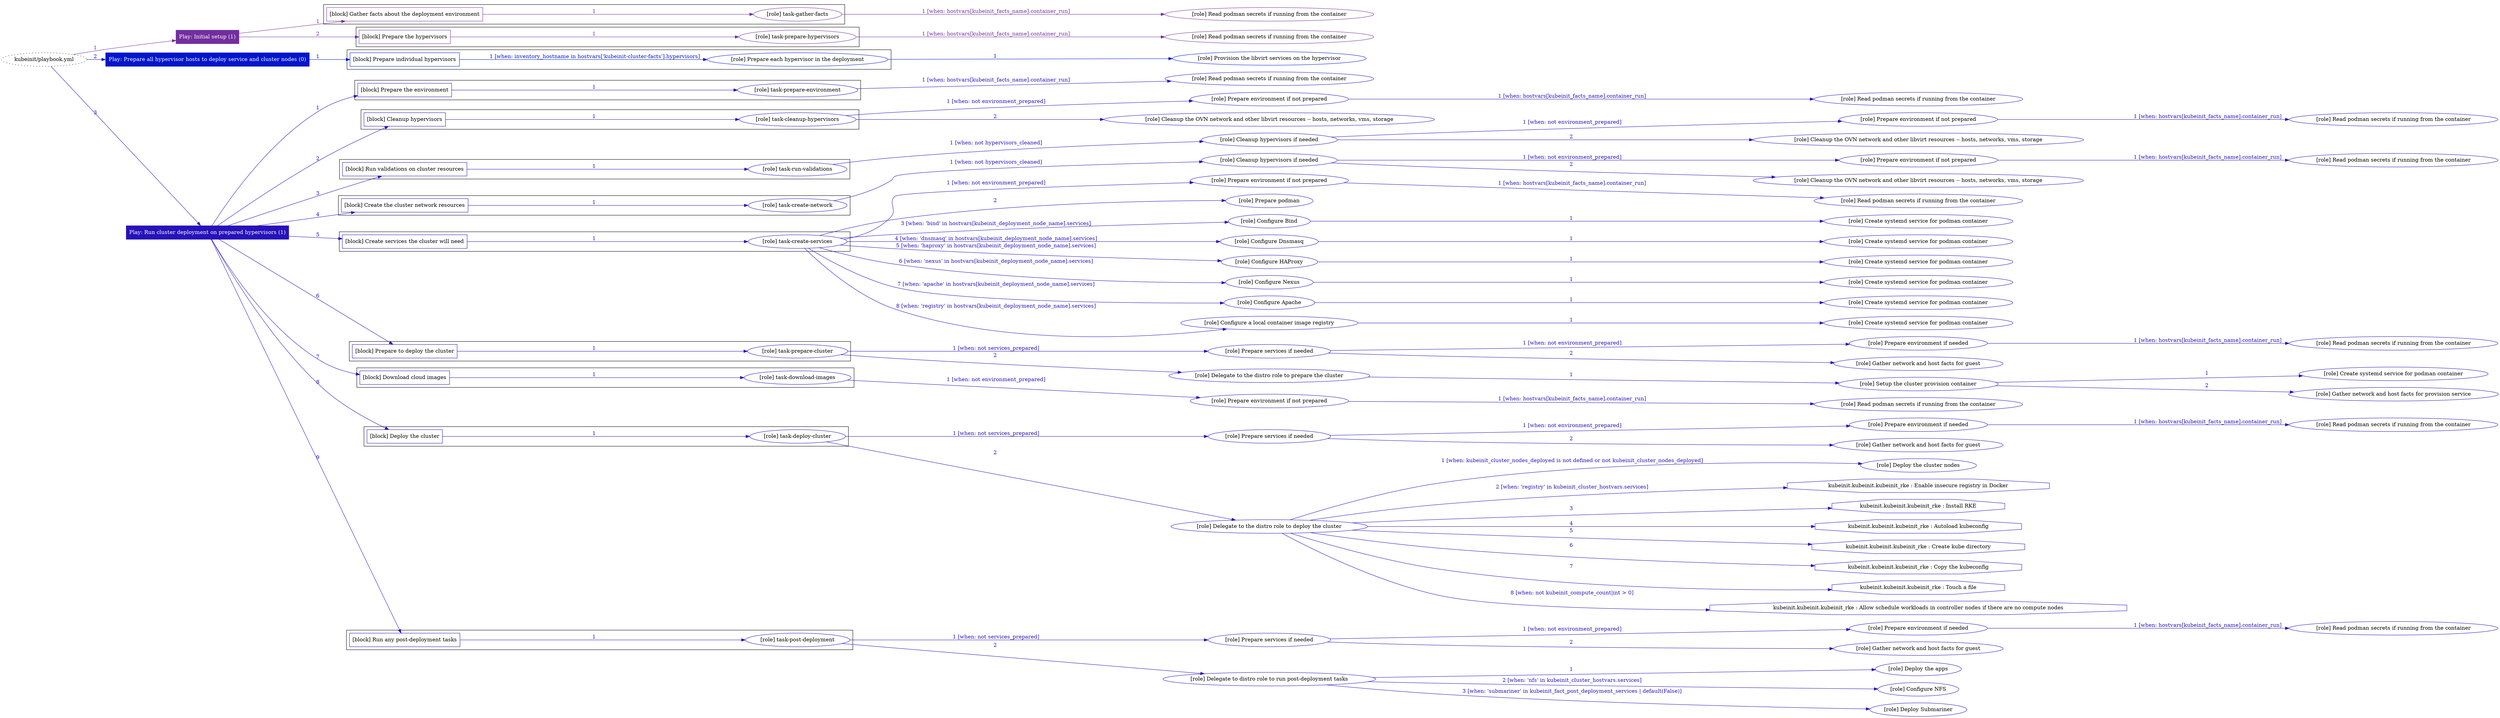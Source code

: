 digraph {
	graph [concentrate=true ordering=in rankdir=LR ratio=fill]
	edge [esep=5 sep=10]
	"kubeinit/playbook.yml" [id=root_node style=dotted]
	play_6597a499 [label="Play: Initial setup (1)" color="#722e9e" fontcolor="#ffffff" id=play_6597a499 shape=box style=filled tooltip=localhost]
	"kubeinit/playbook.yml" -> play_6597a499 [label="1 " color="#722e9e" fontcolor="#722e9e" id=edge_523f4887 labeltooltip="1 " tooltip="1 "]
	subgraph "Read podman secrets if running from the container" {
		role_7134ef2a [label="[role] Read podman secrets if running from the container" color="#722e9e" id=role_7134ef2a tooltip="Read podman secrets if running from the container"]
	}
	subgraph "task-gather-facts" {
		role_6787f0b6 [label="[role] task-gather-facts" color="#722e9e" id=role_6787f0b6 tooltip="task-gather-facts"]
		role_6787f0b6 -> role_7134ef2a [label="1 [when: hostvars[kubeinit_facts_name].container_run]" color="#722e9e" fontcolor="#722e9e" id=edge_45fca65e labeltooltip="1 [when: hostvars[kubeinit_facts_name].container_run]" tooltip="1 [when: hostvars[kubeinit_facts_name].container_run]"]
	}
	subgraph "Read podman secrets if running from the container" {
		role_ebf87f45 [label="[role] Read podman secrets if running from the container" color="#722e9e" id=role_ebf87f45 tooltip="Read podman secrets if running from the container"]
	}
	subgraph "task-prepare-hypervisors" {
		role_da4cf23d [label="[role] task-prepare-hypervisors" color="#722e9e" id=role_da4cf23d tooltip="task-prepare-hypervisors"]
		role_da4cf23d -> role_ebf87f45 [label="1 [when: hostvars[kubeinit_facts_name].container_run]" color="#722e9e" fontcolor="#722e9e" id=edge_952814e2 labeltooltip="1 [when: hostvars[kubeinit_facts_name].container_run]" tooltip="1 [when: hostvars[kubeinit_facts_name].container_run]"]
	}
	subgraph "Play: Initial setup (1)" {
		play_6597a499 -> block_113f8bc7 [label=1 color="#722e9e" fontcolor="#722e9e" id=edge_8eb3a63d labeltooltip=1 tooltip=1]
		subgraph cluster_block_113f8bc7 {
			block_113f8bc7 [label="[block] Gather facts about the deployment environment" color="#722e9e" id=block_113f8bc7 labeltooltip="Gather facts about the deployment environment" shape=box tooltip="Gather facts about the deployment environment"]
			block_113f8bc7 -> role_6787f0b6 [label="1 " color="#722e9e" fontcolor="#722e9e" id=edge_d2f2fb84 labeltooltip="1 " tooltip="1 "]
		}
		play_6597a499 -> block_2b5291bc [label=2 color="#722e9e" fontcolor="#722e9e" id=edge_c0da82b7 labeltooltip=2 tooltip=2]
		subgraph cluster_block_2b5291bc {
			block_2b5291bc [label="[block] Prepare the hypervisors" color="#722e9e" id=block_2b5291bc labeltooltip="Prepare the hypervisors" shape=box tooltip="Prepare the hypervisors"]
			block_2b5291bc -> role_da4cf23d [label="1 " color="#722e9e" fontcolor="#722e9e" id=edge_20f6a4ac labeltooltip="1 " tooltip="1 "]
		}
	}
	play_910e2bd6 [label="Play: Prepare all hypervisor hosts to deploy service and cluster nodes (0)" color="#0116cb" fontcolor="#ffffff" id=play_910e2bd6 shape=box style=filled tooltip="Play: Prepare all hypervisor hosts to deploy service and cluster nodes (0)"]
	"kubeinit/playbook.yml" -> play_910e2bd6 [label="2 " color="#0116cb" fontcolor="#0116cb" id=edge_f29deb35 labeltooltip="2 " tooltip="2 "]
	subgraph "Provision the libvirt services on the hypervisor" {
		role_59b14441 [label="[role] Provision the libvirt services on the hypervisor" color="#0116cb" id=role_59b14441 tooltip="Provision the libvirt services on the hypervisor"]
	}
	subgraph "Prepare each hypervisor in the deployment" {
		role_97e882a6 [label="[role] Prepare each hypervisor in the deployment" color="#0116cb" id=role_97e882a6 tooltip="Prepare each hypervisor in the deployment"]
		role_97e882a6 -> role_59b14441 [label="1 " color="#0116cb" fontcolor="#0116cb" id=edge_4bee8249 labeltooltip="1 " tooltip="1 "]
	}
	subgraph "Play: Prepare all hypervisor hosts to deploy service and cluster nodes (0)" {
		play_910e2bd6 -> block_52558bbc [label=1 color="#0116cb" fontcolor="#0116cb" id=edge_e92837d8 labeltooltip=1 tooltip=1]
		subgraph cluster_block_52558bbc {
			block_52558bbc [label="[block] Prepare individual hypervisors" color="#0116cb" id=block_52558bbc labeltooltip="Prepare individual hypervisors" shape=box tooltip="Prepare individual hypervisors"]
			block_52558bbc -> role_97e882a6 [label="1 [when: inventory_hostname in hostvars['kubeinit-cluster-facts'].hypervisors]" color="#0116cb" fontcolor="#0116cb" id=edge_a7382888 labeltooltip="1 [when: inventory_hostname in hostvars['kubeinit-cluster-facts'].hypervisors]" tooltip="1 [when: inventory_hostname in hostvars['kubeinit-cluster-facts'].hypervisors]"]
		}
	}
	play_523d998b [label="Play: Run cluster deployment on prepared hypervisors (1)" color="#2712ba" fontcolor="#ffffff" id=play_523d998b shape=box style=filled tooltip=localhost]
	"kubeinit/playbook.yml" -> play_523d998b [label="3 " color="#2712ba" fontcolor="#2712ba" id=edge_9d4a0599 labeltooltip="3 " tooltip="3 "]
	subgraph "Read podman secrets if running from the container" {
		role_f47a6c91 [label="[role] Read podman secrets if running from the container" color="#2712ba" id=role_f47a6c91 tooltip="Read podman secrets if running from the container"]
	}
	subgraph "task-prepare-environment" {
		role_dec00960 [label="[role] task-prepare-environment" color="#2712ba" id=role_dec00960 tooltip="task-prepare-environment"]
		role_dec00960 -> role_f47a6c91 [label="1 [when: hostvars[kubeinit_facts_name].container_run]" color="#2712ba" fontcolor="#2712ba" id=edge_e8373783 labeltooltip="1 [when: hostvars[kubeinit_facts_name].container_run]" tooltip="1 [when: hostvars[kubeinit_facts_name].container_run]"]
	}
	subgraph "Read podman secrets if running from the container" {
		role_1d036515 [label="[role] Read podman secrets if running from the container" color="#2712ba" id=role_1d036515 tooltip="Read podman secrets if running from the container"]
	}
	subgraph "Prepare environment if not prepared" {
		role_2fc619db [label="[role] Prepare environment if not prepared" color="#2712ba" id=role_2fc619db tooltip="Prepare environment if not prepared"]
		role_2fc619db -> role_1d036515 [label="1 [when: hostvars[kubeinit_facts_name].container_run]" color="#2712ba" fontcolor="#2712ba" id=edge_50453526 labeltooltip="1 [when: hostvars[kubeinit_facts_name].container_run]" tooltip="1 [when: hostvars[kubeinit_facts_name].container_run]"]
	}
	subgraph "Cleanup the OVN network and other libvirt resources -- hosts, networks, vms, storage" {
		role_dda08dc0 [label="[role] Cleanup the OVN network and other libvirt resources -- hosts, networks, vms, storage" color="#2712ba" id=role_dda08dc0 tooltip="Cleanup the OVN network and other libvirt resources -- hosts, networks, vms, storage"]
	}
	subgraph "task-cleanup-hypervisors" {
		role_4cbfda97 [label="[role] task-cleanup-hypervisors" color="#2712ba" id=role_4cbfda97 tooltip="task-cleanup-hypervisors"]
		role_4cbfda97 -> role_2fc619db [label="1 [when: not environment_prepared]" color="#2712ba" fontcolor="#2712ba" id=edge_bf813bbd labeltooltip="1 [when: not environment_prepared]" tooltip="1 [when: not environment_prepared]"]
		role_4cbfda97 -> role_dda08dc0 [label="2 " color="#2712ba" fontcolor="#2712ba" id=edge_76933514 labeltooltip="2 " tooltip="2 "]
	}
	subgraph "Read podman secrets if running from the container" {
		role_50782203 [label="[role] Read podman secrets if running from the container" color="#2712ba" id=role_50782203 tooltip="Read podman secrets if running from the container"]
	}
	subgraph "Prepare environment if not prepared" {
		role_4c8f49b7 [label="[role] Prepare environment if not prepared" color="#2712ba" id=role_4c8f49b7 tooltip="Prepare environment if not prepared"]
		role_4c8f49b7 -> role_50782203 [label="1 [when: hostvars[kubeinit_facts_name].container_run]" color="#2712ba" fontcolor="#2712ba" id=edge_718dc596 labeltooltip="1 [when: hostvars[kubeinit_facts_name].container_run]" tooltip="1 [when: hostvars[kubeinit_facts_name].container_run]"]
	}
	subgraph "Cleanup the OVN network and other libvirt resources -- hosts, networks, vms, storage" {
		role_edccc82c [label="[role] Cleanup the OVN network and other libvirt resources -- hosts, networks, vms, storage" color="#2712ba" id=role_edccc82c tooltip="Cleanup the OVN network and other libvirt resources -- hosts, networks, vms, storage"]
	}
	subgraph "Cleanup hypervisors if needed" {
		role_c7fce280 [label="[role] Cleanup hypervisors if needed" color="#2712ba" id=role_c7fce280 tooltip="Cleanup hypervisors if needed"]
		role_c7fce280 -> role_4c8f49b7 [label="1 [when: not environment_prepared]" color="#2712ba" fontcolor="#2712ba" id=edge_3ad73f56 labeltooltip="1 [when: not environment_prepared]" tooltip="1 [when: not environment_prepared]"]
		role_c7fce280 -> role_edccc82c [label="2 " color="#2712ba" fontcolor="#2712ba" id=edge_23f68941 labeltooltip="2 " tooltip="2 "]
	}
	subgraph "task-run-validations" {
		role_e822e574 [label="[role] task-run-validations" color="#2712ba" id=role_e822e574 tooltip="task-run-validations"]
		role_e822e574 -> role_c7fce280 [label="1 [when: not hypervisors_cleaned]" color="#2712ba" fontcolor="#2712ba" id=edge_5f2d15c0 labeltooltip="1 [when: not hypervisors_cleaned]" tooltip="1 [when: not hypervisors_cleaned]"]
	}
	subgraph "Read podman secrets if running from the container" {
		role_4d8b7c34 [label="[role] Read podman secrets if running from the container" color="#2712ba" id=role_4d8b7c34 tooltip="Read podman secrets if running from the container"]
	}
	subgraph "Prepare environment if not prepared" {
		role_9cc08e53 [label="[role] Prepare environment if not prepared" color="#2712ba" id=role_9cc08e53 tooltip="Prepare environment if not prepared"]
		role_9cc08e53 -> role_4d8b7c34 [label="1 [when: hostvars[kubeinit_facts_name].container_run]" color="#2712ba" fontcolor="#2712ba" id=edge_ef00a331 labeltooltip="1 [when: hostvars[kubeinit_facts_name].container_run]" tooltip="1 [when: hostvars[kubeinit_facts_name].container_run]"]
	}
	subgraph "Cleanup the OVN network and other libvirt resources -- hosts, networks, vms, storage" {
		role_62966eb9 [label="[role] Cleanup the OVN network and other libvirt resources -- hosts, networks, vms, storage" color="#2712ba" id=role_62966eb9 tooltip="Cleanup the OVN network and other libvirt resources -- hosts, networks, vms, storage"]
	}
	subgraph "Cleanup hypervisors if needed" {
		role_8670ce82 [label="[role] Cleanup hypervisors if needed" color="#2712ba" id=role_8670ce82 tooltip="Cleanup hypervisors if needed"]
		role_8670ce82 -> role_9cc08e53 [label="1 [when: not environment_prepared]" color="#2712ba" fontcolor="#2712ba" id=edge_25b93c29 labeltooltip="1 [when: not environment_prepared]" tooltip="1 [when: not environment_prepared]"]
		role_8670ce82 -> role_62966eb9 [label="2 " color="#2712ba" fontcolor="#2712ba" id=edge_420eba99 labeltooltip="2 " tooltip="2 "]
	}
	subgraph "task-create-network" {
		role_54fb3d8e [label="[role] task-create-network" color="#2712ba" id=role_54fb3d8e tooltip="task-create-network"]
		role_54fb3d8e -> role_8670ce82 [label="1 [when: not hypervisors_cleaned]" color="#2712ba" fontcolor="#2712ba" id=edge_f4cb6f9a labeltooltip="1 [when: not hypervisors_cleaned]" tooltip="1 [when: not hypervisors_cleaned]"]
	}
	subgraph "Read podman secrets if running from the container" {
		role_95672b3f [label="[role] Read podman secrets if running from the container" color="#2712ba" id=role_95672b3f tooltip="Read podman secrets if running from the container"]
	}
	subgraph "Prepare environment if not prepared" {
		role_9d0062cc [label="[role] Prepare environment if not prepared" color="#2712ba" id=role_9d0062cc tooltip="Prepare environment if not prepared"]
		role_9d0062cc -> role_95672b3f [label="1 [when: hostvars[kubeinit_facts_name].container_run]" color="#2712ba" fontcolor="#2712ba" id=edge_85441e40 labeltooltip="1 [when: hostvars[kubeinit_facts_name].container_run]" tooltip="1 [when: hostvars[kubeinit_facts_name].container_run]"]
	}
	subgraph "Prepare podman" {
		role_c375bc8e [label="[role] Prepare podman" color="#2712ba" id=role_c375bc8e tooltip="Prepare podman"]
	}
	subgraph "Create systemd service for podman container" {
		role_0c36031e [label="[role] Create systemd service for podman container" color="#2712ba" id=role_0c36031e tooltip="Create systemd service for podman container"]
	}
	subgraph "Configure Bind" {
		role_561d0793 [label="[role] Configure Bind" color="#2712ba" id=role_561d0793 tooltip="Configure Bind"]
		role_561d0793 -> role_0c36031e [label="1 " color="#2712ba" fontcolor="#2712ba" id=edge_63482bed labeltooltip="1 " tooltip="1 "]
	}
	subgraph "Create systemd service for podman container" {
		role_333eb9dd [label="[role] Create systemd service for podman container" color="#2712ba" id=role_333eb9dd tooltip="Create systemd service for podman container"]
	}
	subgraph "Configure Dnsmasq" {
		role_382b291f [label="[role] Configure Dnsmasq" color="#2712ba" id=role_382b291f tooltip="Configure Dnsmasq"]
		role_382b291f -> role_333eb9dd [label="1 " color="#2712ba" fontcolor="#2712ba" id=edge_4787cb51 labeltooltip="1 " tooltip="1 "]
	}
	subgraph "Create systemd service for podman container" {
		role_db30ac03 [label="[role] Create systemd service for podman container" color="#2712ba" id=role_db30ac03 tooltip="Create systemd service for podman container"]
	}
	subgraph "Configure HAProxy" {
		role_f03dd6af [label="[role] Configure HAProxy" color="#2712ba" id=role_f03dd6af tooltip="Configure HAProxy"]
		role_f03dd6af -> role_db30ac03 [label="1 " color="#2712ba" fontcolor="#2712ba" id=edge_2889568b labeltooltip="1 " tooltip="1 "]
	}
	subgraph "Create systemd service for podman container" {
		role_f2e5c6a1 [label="[role] Create systemd service for podman container" color="#2712ba" id=role_f2e5c6a1 tooltip="Create systemd service for podman container"]
	}
	subgraph "Configure Nexus" {
		role_0a38e49e [label="[role] Configure Nexus" color="#2712ba" id=role_0a38e49e tooltip="Configure Nexus"]
		role_0a38e49e -> role_f2e5c6a1 [label="1 " color="#2712ba" fontcolor="#2712ba" id=edge_6525aeff labeltooltip="1 " tooltip="1 "]
	}
	subgraph "Create systemd service for podman container" {
		role_f1a0562c [label="[role] Create systemd service for podman container" color="#2712ba" id=role_f1a0562c tooltip="Create systemd service for podman container"]
	}
	subgraph "Configure Apache" {
		role_6ad66640 [label="[role] Configure Apache" color="#2712ba" id=role_6ad66640 tooltip="Configure Apache"]
		role_6ad66640 -> role_f1a0562c [label="1 " color="#2712ba" fontcolor="#2712ba" id=edge_a9510c6c labeltooltip="1 " tooltip="1 "]
	}
	subgraph "Create systemd service for podman container" {
		role_c3ca2024 [label="[role] Create systemd service for podman container" color="#2712ba" id=role_c3ca2024 tooltip="Create systemd service for podman container"]
	}
	subgraph "Configure a local container image registry" {
		role_245f77e8 [label="[role] Configure a local container image registry" color="#2712ba" id=role_245f77e8 tooltip="Configure a local container image registry"]
		role_245f77e8 -> role_c3ca2024 [label="1 " color="#2712ba" fontcolor="#2712ba" id=edge_c1f71a2b labeltooltip="1 " tooltip="1 "]
	}
	subgraph "task-create-services" {
		role_4d4519b7 [label="[role] task-create-services" color="#2712ba" id=role_4d4519b7 tooltip="task-create-services"]
		role_4d4519b7 -> role_9d0062cc [label="1 [when: not environment_prepared]" color="#2712ba" fontcolor="#2712ba" id=edge_9bc16458 labeltooltip="1 [when: not environment_prepared]" tooltip="1 [when: not environment_prepared]"]
		role_4d4519b7 -> role_c375bc8e [label="2 " color="#2712ba" fontcolor="#2712ba" id=edge_4b16a19f labeltooltip="2 " tooltip="2 "]
		role_4d4519b7 -> role_561d0793 [label="3 [when: 'bind' in hostvars[kubeinit_deployment_node_name].services]" color="#2712ba" fontcolor="#2712ba" id=edge_05ea5cc6 labeltooltip="3 [when: 'bind' in hostvars[kubeinit_deployment_node_name].services]" tooltip="3 [when: 'bind' in hostvars[kubeinit_deployment_node_name].services]"]
		role_4d4519b7 -> role_382b291f [label="4 [when: 'dnsmasq' in hostvars[kubeinit_deployment_node_name].services]" color="#2712ba" fontcolor="#2712ba" id=edge_7365e978 labeltooltip="4 [when: 'dnsmasq' in hostvars[kubeinit_deployment_node_name].services]" tooltip="4 [when: 'dnsmasq' in hostvars[kubeinit_deployment_node_name].services]"]
		role_4d4519b7 -> role_f03dd6af [label="5 [when: 'haproxy' in hostvars[kubeinit_deployment_node_name].services]" color="#2712ba" fontcolor="#2712ba" id=edge_3c7be345 labeltooltip="5 [when: 'haproxy' in hostvars[kubeinit_deployment_node_name].services]" tooltip="5 [when: 'haproxy' in hostvars[kubeinit_deployment_node_name].services]"]
		role_4d4519b7 -> role_0a38e49e [label="6 [when: 'nexus' in hostvars[kubeinit_deployment_node_name].services]" color="#2712ba" fontcolor="#2712ba" id=edge_864bdd2a labeltooltip="6 [when: 'nexus' in hostvars[kubeinit_deployment_node_name].services]" tooltip="6 [when: 'nexus' in hostvars[kubeinit_deployment_node_name].services]"]
		role_4d4519b7 -> role_6ad66640 [label="7 [when: 'apache' in hostvars[kubeinit_deployment_node_name].services]" color="#2712ba" fontcolor="#2712ba" id=edge_4a0f200f labeltooltip="7 [when: 'apache' in hostvars[kubeinit_deployment_node_name].services]" tooltip="7 [when: 'apache' in hostvars[kubeinit_deployment_node_name].services]"]
		role_4d4519b7 -> role_245f77e8 [label="8 [when: 'registry' in hostvars[kubeinit_deployment_node_name].services]" color="#2712ba" fontcolor="#2712ba" id=edge_16de3293 labeltooltip="8 [when: 'registry' in hostvars[kubeinit_deployment_node_name].services]" tooltip="8 [when: 'registry' in hostvars[kubeinit_deployment_node_name].services]"]
	}
	subgraph "Read podman secrets if running from the container" {
		role_6c24402f [label="[role] Read podman secrets if running from the container" color="#2712ba" id=role_6c24402f tooltip="Read podman secrets if running from the container"]
	}
	subgraph "Prepare environment if needed" {
		role_3f3c2106 [label="[role] Prepare environment if needed" color="#2712ba" id=role_3f3c2106 tooltip="Prepare environment if needed"]
		role_3f3c2106 -> role_6c24402f [label="1 [when: hostvars[kubeinit_facts_name].container_run]" color="#2712ba" fontcolor="#2712ba" id=edge_688c938d labeltooltip="1 [when: hostvars[kubeinit_facts_name].container_run]" tooltip="1 [when: hostvars[kubeinit_facts_name].container_run]"]
	}
	subgraph "Gather network and host facts for guest" {
		role_1208a316 [label="[role] Gather network and host facts for guest" color="#2712ba" id=role_1208a316 tooltip="Gather network and host facts for guest"]
	}
	subgraph "Prepare services if needed" {
		role_b3d96240 [label="[role] Prepare services if needed" color="#2712ba" id=role_b3d96240 tooltip="Prepare services if needed"]
		role_b3d96240 -> role_3f3c2106 [label="1 [when: not environment_prepared]" color="#2712ba" fontcolor="#2712ba" id=edge_44ef0cf3 labeltooltip="1 [when: not environment_prepared]" tooltip="1 [when: not environment_prepared]"]
		role_b3d96240 -> role_1208a316 [label="2 " color="#2712ba" fontcolor="#2712ba" id=edge_53cf83d3 labeltooltip="2 " tooltip="2 "]
	}
	subgraph "Create systemd service for podman container" {
		role_f3329aea [label="[role] Create systemd service for podman container" color="#2712ba" id=role_f3329aea tooltip="Create systemd service for podman container"]
	}
	subgraph "Gather network and host facts for provision service" {
		role_bd98640a [label="[role] Gather network and host facts for provision service" color="#2712ba" id=role_bd98640a tooltip="Gather network and host facts for provision service"]
	}
	subgraph "Setup the cluster provision container" {
		role_6459614c [label="[role] Setup the cluster provision container" color="#2712ba" id=role_6459614c tooltip="Setup the cluster provision container"]
		role_6459614c -> role_f3329aea [label="1 " color="#2712ba" fontcolor="#2712ba" id=edge_922ccc5d labeltooltip="1 " tooltip="1 "]
		role_6459614c -> role_bd98640a [label="2 " color="#2712ba" fontcolor="#2712ba" id=edge_f66a38b4 labeltooltip="2 " tooltip="2 "]
	}
	subgraph "Delegate to the distro role to prepare the cluster" {
		role_0e595d3d [label="[role] Delegate to the distro role to prepare the cluster" color="#2712ba" id=role_0e595d3d tooltip="Delegate to the distro role to prepare the cluster"]
		role_0e595d3d -> role_6459614c [label="1 " color="#2712ba" fontcolor="#2712ba" id=edge_7a591d2b labeltooltip="1 " tooltip="1 "]
	}
	subgraph "task-prepare-cluster" {
		role_b6fc1689 [label="[role] task-prepare-cluster" color="#2712ba" id=role_b6fc1689 tooltip="task-prepare-cluster"]
		role_b6fc1689 -> role_b3d96240 [label="1 [when: not services_prepared]" color="#2712ba" fontcolor="#2712ba" id=edge_03b6f786 labeltooltip="1 [when: not services_prepared]" tooltip="1 [when: not services_prepared]"]
		role_b6fc1689 -> role_0e595d3d [label="2 " color="#2712ba" fontcolor="#2712ba" id=edge_d46ec169 labeltooltip="2 " tooltip="2 "]
	}
	subgraph "Read podman secrets if running from the container" {
		role_2f2392cc [label="[role] Read podman secrets if running from the container" color="#2712ba" id=role_2f2392cc tooltip="Read podman secrets if running from the container"]
	}
	subgraph "Prepare environment if not prepared" {
		role_98c79b7c [label="[role] Prepare environment if not prepared" color="#2712ba" id=role_98c79b7c tooltip="Prepare environment if not prepared"]
		role_98c79b7c -> role_2f2392cc [label="1 [when: hostvars[kubeinit_facts_name].container_run]" color="#2712ba" fontcolor="#2712ba" id=edge_8dfb0249 labeltooltip="1 [when: hostvars[kubeinit_facts_name].container_run]" tooltip="1 [when: hostvars[kubeinit_facts_name].container_run]"]
	}
	subgraph "task-download-images" {
		role_0a433fa4 [label="[role] task-download-images" color="#2712ba" id=role_0a433fa4 tooltip="task-download-images"]
		role_0a433fa4 -> role_98c79b7c [label="1 [when: not environment_prepared]" color="#2712ba" fontcolor="#2712ba" id=edge_6efefd8f labeltooltip="1 [when: not environment_prepared]" tooltip="1 [when: not environment_prepared]"]
	}
	subgraph "Read podman secrets if running from the container" {
		role_76b231b0 [label="[role] Read podman secrets if running from the container" color="#2712ba" id=role_76b231b0 tooltip="Read podman secrets if running from the container"]
	}
	subgraph "Prepare environment if needed" {
		role_3e892951 [label="[role] Prepare environment if needed" color="#2712ba" id=role_3e892951 tooltip="Prepare environment if needed"]
		role_3e892951 -> role_76b231b0 [label="1 [when: hostvars[kubeinit_facts_name].container_run]" color="#2712ba" fontcolor="#2712ba" id=edge_ca78f46d labeltooltip="1 [when: hostvars[kubeinit_facts_name].container_run]" tooltip="1 [when: hostvars[kubeinit_facts_name].container_run]"]
	}
	subgraph "Gather network and host facts for guest" {
		role_7a29347d [label="[role] Gather network and host facts for guest" color="#2712ba" id=role_7a29347d tooltip="Gather network and host facts for guest"]
	}
	subgraph "Prepare services if needed" {
		role_ede2399d [label="[role] Prepare services if needed" color="#2712ba" id=role_ede2399d tooltip="Prepare services if needed"]
		role_ede2399d -> role_3e892951 [label="1 [when: not environment_prepared]" color="#2712ba" fontcolor="#2712ba" id=edge_7e6c7163 labeltooltip="1 [when: not environment_prepared]" tooltip="1 [when: not environment_prepared]"]
		role_ede2399d -> role_7a29347d [label="2 " color="#2712ba" fontcolor="#2712ba" id=edge_3599d7ba labeltooltip="2 " tooltip="2 "]
	}
	subgraph "Deploy the cluster nodes" {
		role_e77377f7 [label="[role] Deploy the cluster nodes" color="#2712ba" id=role_e77377f7 tooltip="Deploy the cluster nodes"]
	}
	subgraph "Delegate to the distro role to deploy the cluster" {
		role_45253f1e [label="[role] Delegate to the distro role to deploy the cluster" color="#2712ba" id=role_45253f1e tooltip="Delegate to the distro role to deploy the cluster"]
		role_45253f1e -> role_e77377f7 [label="1 [when: kubeinit_cluster_nodes_deployed is not defined or not kubeinit_cluster_nodes_deployed]" color="#2712ba" fontcolor="#2712ba" id=edge_be9d0ec4 labeltooltip="1 [when: kubeinit_cluster_nodes_deployed is not defined or not kubeinit_cluster_nodes_deployed]" tooltip="1 [when: kubeinit_cluster_nodes_deployed is not defined or not kubeinit_cluster_nodes_deployed]"]
		task_3837bb12 [label="kubeinit.kubeinit.kubeinit_rke : Enable insecure registry in Docker" color="#2712ba" id=task_3837bb12 shape=octagon tooltip="kubeinit.kubeinit.kubeinit_rke : Enable insecure registry in Docker"]
		role_45253f1e -> task_3837bb12 [label="2 [when: 'registry' in kubeinit_cluster_hostvars.services]" color="#2712ba" fontcolor="#2712ba" id=edge_df3bc421 labeltooltip="2 [when: 'registry' in kubeinit_cluster_hostvars.services]" tooltip="2 [when: 'registry' in kubeinit_cluster_hostvars.services]"]
		task_f9149057 [label="kubeinit.kubeinit.kubeinit_rke : Install RKE" color="#2712ba" id=task_f9149057 shape=octagon tooltip="kubeinit.kubeinit.kubeinit_rke : Install RKE"]
		role_45253f1e -> task_f9149057 [label="3 " color="#2712ba" fontcolor="#2712ba" id=edge_5062d0e4 labeltooltip="3 " tooltip="3 "]
		task_b7cb3fe3 [label="kubeinit.kubeinit.kubeinit_rke : Autoload kubeconfig" color="#2712ba" id=task_b7cb3fe3 shape=octagon tooltip="kubeinit.kubeinit.kubeinit_rke : Autoload kubeconfig"]
		role_45253f1e -> task_b7cb3fe3 [label="4 " color="#2712ba" fontcolor="#2712ba" id=edge_2321db1c labeltooltip="4 " tooltip="4 "]
		task_10aeb5a4 [label="kubeinit.kubeinit.kubeinit_rke : Create kube directory" color="#2712ba" id=task_10aeb5a4 shape=octagon tooltip="kubeinit.kubeinit.kubeinit_rke : Create kube directory"]
		role_45253f1e -> task_10aeb5a4 [label="5 " color="#2712ba" fontcolor="#2712ba" id=edge_18b0d3eb labeltooltip="5 " tooltip="5 "]
		task_5f1ea224 [label="kubeinit.kubeinit.kubeinit_rke : Copy the kubeconfig" color="#2712ba" id=task_5f1ea224 shape=octagon tooltip="kubeinit.kubeinit.kubeinit_rke : Copy the kubeconfig"]
		role_45253f1e -> task_5f1ea224 [label="6 " color="#2712ba" fontcolor="#2712ba" id=edge_e8132067 labeltooltip="6 " tooltip="6 "]
		task_1eb9f742 [label="kubeinit.kubeinit.kubeinit_rke : Touch a file" color="#2712ba" id=task_1eb9f742 shape=octagon tooltip="kubeinit.kubeinit.kubeinit_rke : Touch a file"]
		role_45253f1e -> task_1eb9f742 [label="7 " color="#2712ba" fontcolor="#2712ba" id=edge_e89b4d8c labeltooltip="7 " tooltip="7 "]
		task_95e77fdd [label="kubeinit.kubeinit.kubeinit_rke : Allow schedule workloads in controller nodes if there are no compute nodes" color="#2712ba" id=task_95e77fdd shape=octagon tooltip="kubeinit.kubeinit.kubeinit_rke : Allow schedule workloads in controller nodes if there are no compute nodes"]
		role_45253f1e -> task_95e77fdd [label="8 [when: not kubeinit_compute_count|int > 0]" color="#2712ba" fontcolor="#2712ba" id=edge_740c77c7 labeltooltip="8 [when: not kubeinit_compute_count|int > 0]" tooltip="8 [when: not kubeinit_compute_count|int > 0]"]
	}
	subgraph "task-deploy-cluster" {
		role_4e9f7896 [label="[role] task-deploy-cluster" color="#2712ba" id=role_4e9f7896 tooltip="task-deploy-cluster"]
		role_4e9f7896 -> role_ede2399d [label="1 [when: not services_prepared]" color="#2712ba" fontcolor="#2712ba" id=edge_86f7437d labeltooltip="1 [when: not services_prepared]" tooltip="1 [when: not services_prepared]"]
		role_4e9f7896 -> role_45253f1e [label="2 " color="#2712ba" fontcolor="#2712ba" id=edge_55840ac6 labeltooltip="2 " tooltip="2 "]
	}
	subgraph "Read podman secrets if running from the container" {
		role_a7ccba56 [label="[role] Read podman secrets if running from the container" color="#2712ba" id=role_a7ccba56 tooltip="Read podman secrets if running from the container"]
	}
	subgraph "Prepare environment if needed" {
		role_c4b47906 [label="[role] Prepare environment if needed" color="#2712ba" id=role_c4b47906 tooltip="Prepare environment if needed"]
		role_c4b47906 -> role_a7ccba56 [label="1 [when: hostvars[kubeinit_facts_name].container_run]" color="#2712ba" fontcolor="#2712ba" id=edge_b95ebfa6 labeltooltip="1 [when: hostvars[kubeinit_facts_name].container_run]" tooltip="1 [when: hostvars[kubeinit_facts_name].container_run]"]
	}
	subgraph "Gather network and host facts for guest" {
		role_d9b50076 [label="[role] Gather network and host facts for guest" color="#2712ba" id=role_d9b50076 tooltip="Gather network and host facts for guest"]
	}
	subgraph "Prepare services if needed" {
		role_86fda1b0 [label="[role] Prepare services if needed" color="#2712ba" id=role_86fda1b0 tooltip="Prepare services if needed"]
		role_86fda1b0 -> role_c4b47906 [label="1 [when: not environment_prepared]" color="#2712ba" fontcolor="#2712ba" id=edge_05837624 labeltooltip="1 [when: not environment_prepared]" tooltip="1 [when: not environment_prepared]"]
		role_86fda1b0 -> role_d9b50076 [label="2 " color="#2712ba" fontcolor="#2712ba" id=edge_892f20e7 labeltooltip="2 " tooltip="2 "]
	}
	subgraph "Deploy the apps" {
		role_ec18ceff [label="[role] Deploy the apps" color="#2712ba" id=role_ec18ceff tooltip="Deploy the apps"]
	}
	subgraph "Configure NFS" {
		role_31f55d9f [label="[role] Configure NFS" color="#2712ba" id=role_31f55d9f tooltip="Configure NFS"]
	}
	subgraph "Deploy Submariner" {
		role_7e01d39e [label="[role] Deploy Submariner" color="#2712ba" id=role_7e01d39e tooltip="Deploy Submariner"]
	}
	subgraph "Delegate to distro role to run post-deployment tasks" {
		role_4199b551 [label="[role] Delegate to distro role to run post-deployment tasks" color="#2712ba" id=role_4199b551 tooltip="Delegate to distro role to run post-deployment tasks"]
		role_4199b551 -> role_ec18ceff [label="1 " color="#2712ba" fontcolor="#2712ba" id=edge_953dc30f labeltooltip="1 " tooltip="1 "]
		role_4199b551 -> role_31f55d9f [label="2 [when: 'nfs' in kubeinit_cluster_hostvars.services]" color="#2712ba" fontcolor="#2712ba" id=edge_c0901404 labeltooltip="2 [when: 'nfs' in kubeinit_cluster_hostvars.services]" tooltip="2 [when: 'nfs' in kubeinit_cluster_hostvars.services]"]
		role_4199b551 -> role_7e01d39e [label="3 [when: 'submariner' in kubeinit_fact_post_deployment_services | default(False)]" color="#2712ba" fontcolor="#2712ba" id=edge_f1bc2e74 labeltooltip="3 [when: 'submariner' in kubeinit_fact_post_deployment_services | default(False)]" tooltip="3 [when: 'submariner' in kubeinit_fact_post_deployment_services | default(False)]"]
	}
	subgraph "task-post-deployment" {
		role_c6b54b79 [label="[role] task-post-deployment" color="#2712ba" id=role_c6b54b79 tooltip="task-post-deployment"]
		role_c6b54b79 -> role_86fda1b0 [label="1 [when: not services_prepared]" color="#2712ba" fontcolor="#2712ba" id=edge_94a25fdd labeltooltip="1 [when: not services_prepared]" tooltip="1 [when: not services_prepared]"]
		role_c6b54b79 -> role_4199b551 [label="2 " color="#2712ba" fontcolor="#2712ba" id=edge_1e917999 labeltooltip="2 " tooltip="2 "]
	}
	subgraph "Play: Run cluster deployment on prepared hypervisors (1)" {
		play_523d998b -> block_0afc8392 [label=1 color="#2712ba" fontcolor="#2712ba" id=edge_e8b559d0 labeltooltip=1 tooltip=1]
		subgraph cluster_block_0afc8392 {
			block_0afc8392 [label="[block] Prepare the environment" color="#2712ba" id=block_0afc8392 labeltooltip="Prepare the environment" shape=box tooltip="Prepare the environment"]
			block_0afc8392 -> role_dec00960 [label="1 " color="#2712ba" fontcolor="#2712ba" id=edge_0e1ec70e labeltooltip="1 " tooltip="1 "]
		}
		play_523d998b -> block_80d3464d [label=2 color="#2712ba" fontcolor="#2712ba" id=edge_e960eb9f labeltooltip=2 tooltip=2]
		subgraph cluster_block_80d3464d {
			block_80d3464d [label="[block] Cleanup hypervisors" color="#2712ba" id=block_80d3464d labeltooltip="Cleanup hypervisors" shape=box tooltip="Cleanup hypervisors"]
			block_80d3464d -> role_4cbfda97 [label="1 " color="#2712ba" fontcolor="#2712ba" id=edge_8f137467 labeltooltip="1 " tooltip="1 "]
		}
		play_523d998b -> block_a32c53b8 [label=3 color="#2712ba" fontcolor="#2712ba" id=edge_29085fd4 labeltooltip=3 tooltip=3]
		subgraph cluster_block_a32c53b8 {
			block_a32c53b8 [label="[block] Run validations on cluster resources" color="#2712ba" id=block_a32c53b8 labeltooltip="Run validations on cluster resources" shape=box tooltip="Run validations on cluster resources"]
			block_a32c53b8 -> role_e822e574 [label="1 " color="#2712ba" fontcolor="#2712ba" id=edge_3ac77ee3 labeltooltip="1 " tooltip="1 "]
		}
		play_523d998b -> block_a50d0007 [label=4 color="#2712ba" fontcolor="#2712ba" id=edge_11ccbd3b labeltooltip=4 tooltip=4]
		subgraph cluster_block_a50d0007 {
			block_a50d0007 [label="[block] Create the cluster network resources" color="#2712ba" id=block_a50d0007 labeltooltip="Create the cluster network resources" shape=box tooltip="Create the cluster network resources"]
			block_a50d0007 -> role_54fb3d8e [label="1 " color="#2712ba" fontcolor="#2712ba" id=edge_48e83882 labeltooltip="1 " tooltip="1 "]
		}
		play_523d998b -> block_3563aef2 [label=5 color="#2712ba" fontcolor="#2712ba" id=edge_89946565 labeltooltip=5 tooltip=5]
		subgraph cluster_block_3563aef2 {
			block_3563aef2 [label="[block] Create services the cluster will need" color="#2712ba" id=block_3563aef2 labeltooltip="Create services the cluster will need" shape=box tooltip="Create services the cluster will need"]
			block_3563aef2 -> role_4d4519b7 [label="1 " color="#2712ba" fontcolor="#2712ba" id=edge_ba5dd5a8 labeltooltip="1 " tooltip="1 "]
		}
		play_523d998b -> block_d9e06cfc [label=6 color="#2712ba" fontcolor="#2712ba" id=edge_eec168f0 labeltooltip=6 tooltip=6]
		subgraph cluster_block_d9e06cfc {
			block_d9e06cfc [label="[block] Prepare to deploy the cluster" color="#2712ba" id=block_d9e06cfc labeltooltip="Prepare to deploy the cluster" shape=box tooltip="Prepare to deploy the cluster"]
			block_d9e06cfc -> role_b6fc1689 [label="1 " color="#2712ba" fontcolor="#2712ba" id=edge_b26affcc labeltooltip="1 " tooltip="1 "]
		}
		play_523d998b -> block_762a6f91 [label=7 color="#2712ba" fontcolor="#2712ba" id=edge_55ec560a labeltooltip=7 tooltip=7]
		subgraph cluster_block_762a6f91 {
			block_762a6f91 [label="[block] Download cloud images" color="#2712ba" id=block_762a6f91 labeltooltip="Download cloud images" shape=box tooltip="Download cloud images"]
			block_762a6f91 -> role_0a433fa4 [label="1 " color="#2712ba" fontcolor="#2712ba" id=edge_a059042d labeltooltip="1 " tooltip="1 "]
		}
		play_523d998b -> block_a932e79b [label=8 color="#2712ba" fontcolor="#2712ba" id=edge_e09d3236 labeltooltip=8 tooltip=8]
		subgraph cluster_block_a932e79b {
			block_a932e79b [label="[block] Deploy the cluster" color="#2712ba" id=block_a932e79b labeltooltip="Deploy the cluster" shape=box tooltip="Deploy the cluster"]
			block_a932e79b -> role_4e9f7896 [label="1 " color="#2712ba" fontcolor="#2712ba" id=edge_dc6b9120 labeltooltip="1 " tooltip="1 "]
		}
		play_523d998b -> block_8f1d0d36 [label=9 color="#2712ba" fontcolor="#2712ba" id=edge_69b99bef labeltooltip=9 tooltip=9]
		subgraph cluster_block_8f1d0d36 {
			block_8f1d0d36 [label="[block] Run any post-deployment tasks" color="#2712ba" id=block_8f1d0d36 labeltooltip="Run any post-deployment tasks" shape=box tooltip="Run any post-deployment tasks"]
			block_8f1d0d36 -> role_c6b54b79 [label="1 " color="#2712ba" fontcolor="#2712ba" id=edge_dcf702d2 labeltooltip="1 " tooltip="1 "]
		}
	}
}
